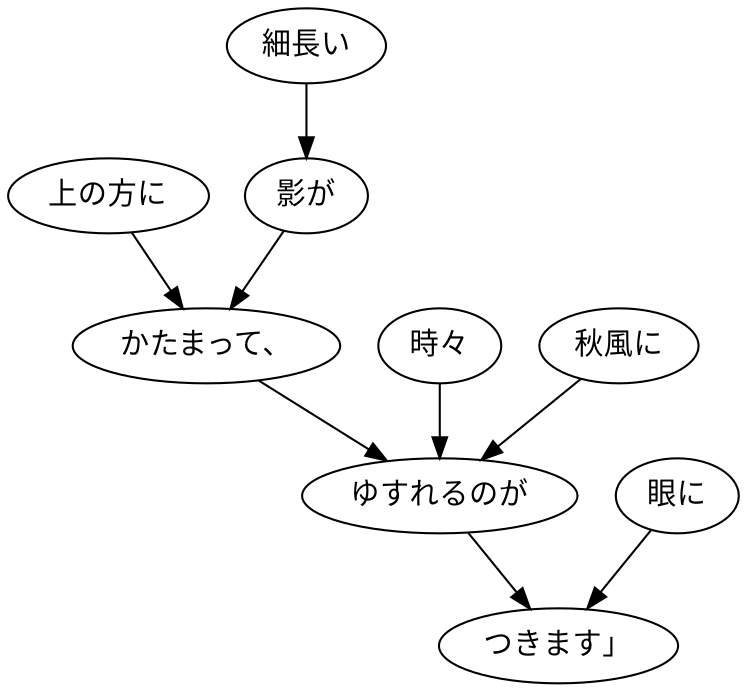 digraph graph7950 {
	node0 [label="上の方に"];
	node1 [label="細長い"];
	node2 [label="影が"];
	node3 [label="かたまって、"];
	node4 [label="時々"];
	node5 [label="秋風に"];
	node6 [label="ゆすれるのが"];
	node7 [label="眼に"];
	node8 [label="つきます」"];
	node0 -> node3;
	node1 -> node2;
	node2 -> node3;
	node3 -> node6;
	node4 -> node6;
	node5 -> node6;
	node6 -> node8;
	node7 -> node8;
}
